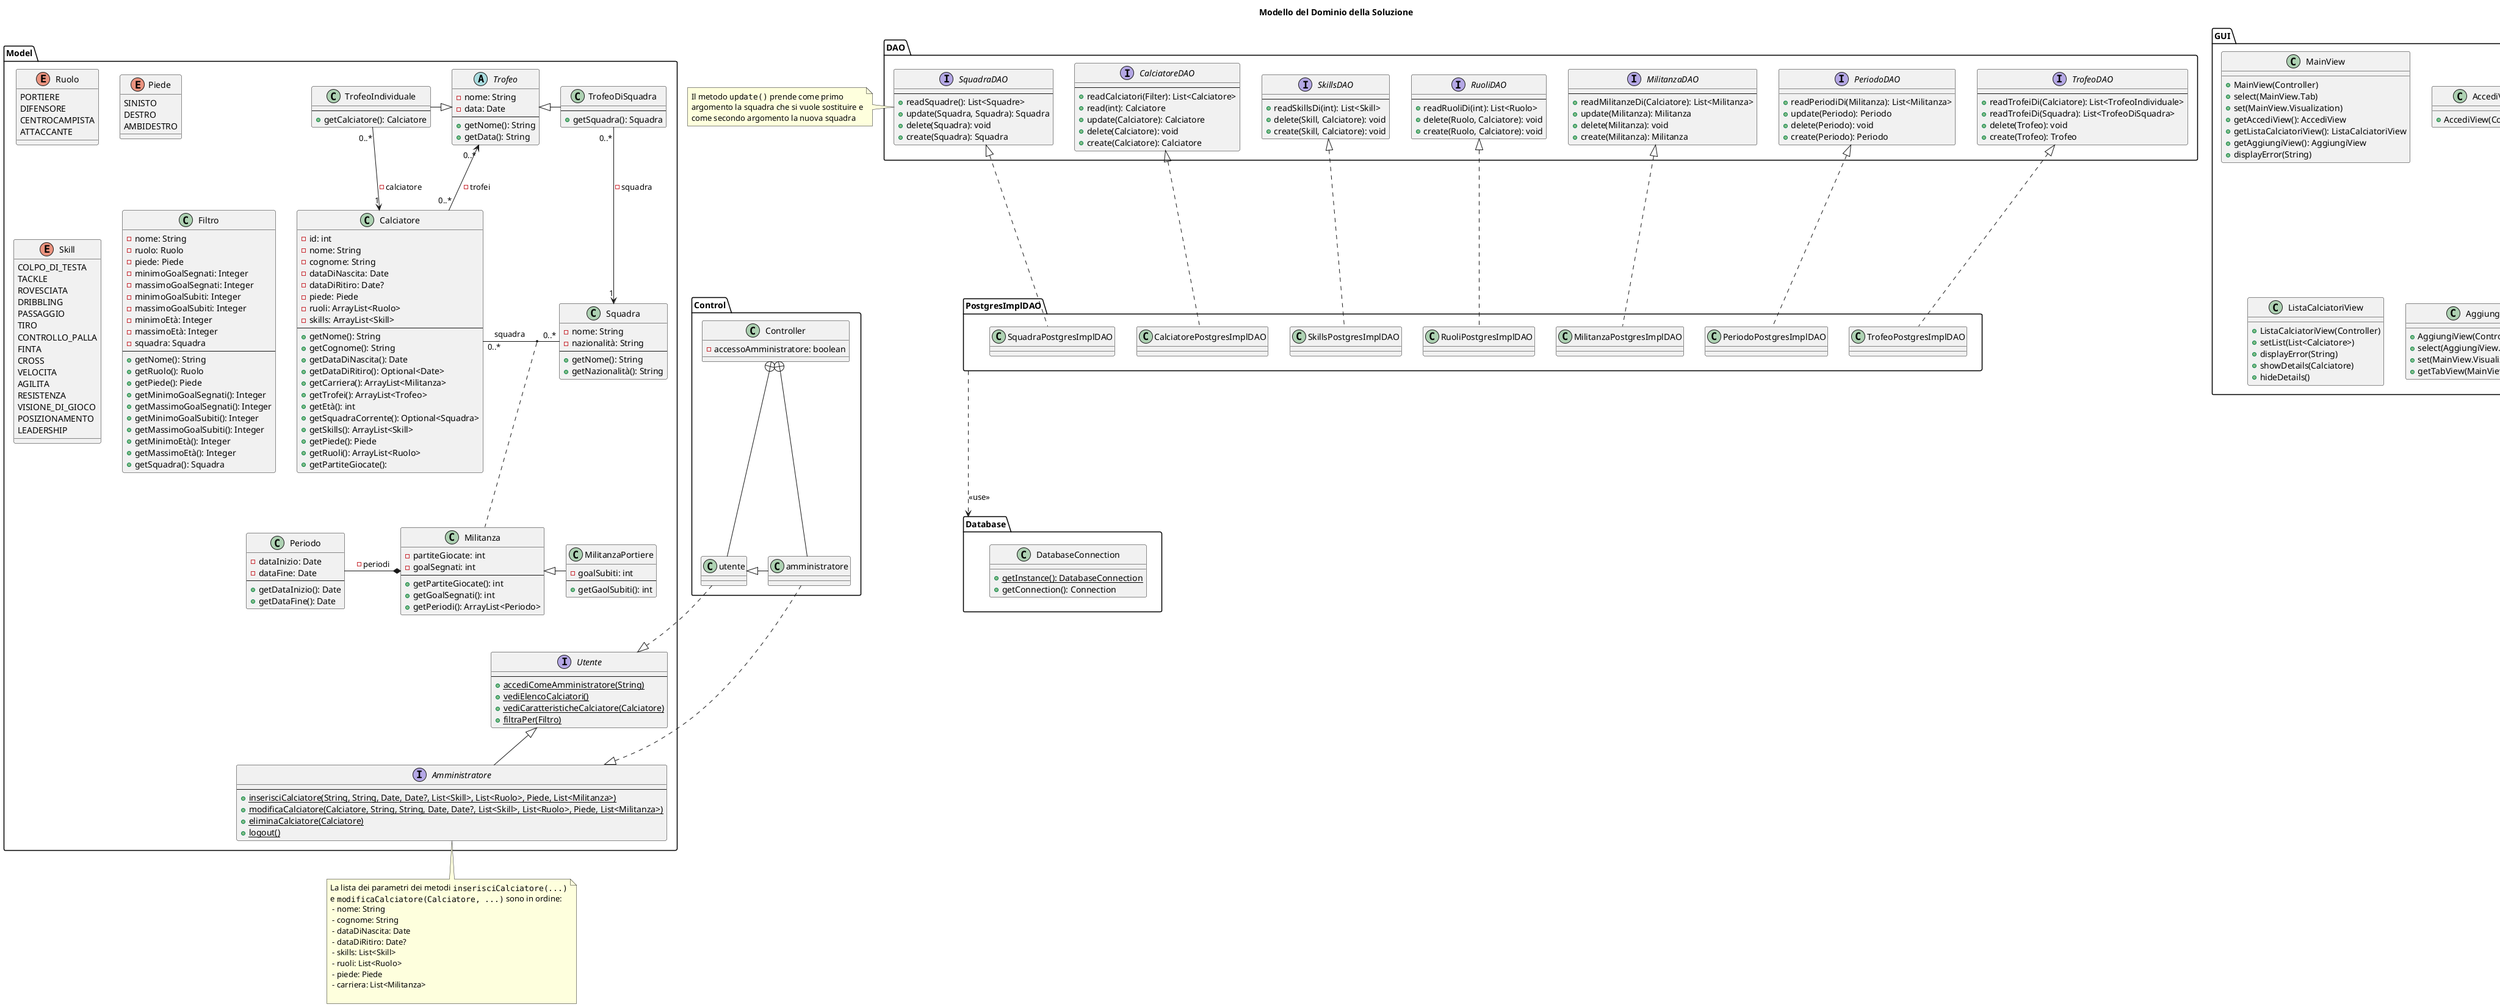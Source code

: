 @startuml
title Modello del Dominio della Soluzione

package Control {
    class Controller {
        - accessoAmministratore: boolean
    }

    class utente {

    }

    class amministratore {

    }

    Controller +-- utente
    Controller +-- amministratore
    utente <|-r- amministratore
}

package GUI {
    class MainView {
        + MainView(Controller)
        + select(MainView.Tab)
        + set(MainView.Visualization)
        + getAccediView(): AccediView
        + getListaCalciatoriView(): ListaCalciatoriView
        + getAggiungiView(): AggiungiView
        + displayError(String)
    }

    class AccediView {
        + AccediView(Controller)
    }

    class ProfiloView {
        + ProfiloView(Controller)
    }

    class ListaCalciatoriView {
        + ListaCalciatoriView(Controller)
        + setList(List<Calciatore>)
        + displayError(String)
        + showDetails(Calciatore)
        + hideDetails()
    }

    class AggiungiView {
        + AggiungiView(Controller)
        + select(AggiungiView.Tab)
        + set(MainView.Visualization)
        + getTabView(MainView.Tab): JFrame
    }
}

package DAO {
    interface CalciatoreDAO {
        ---
        + readCalciatori(Filter): List<Calciatore>
        + read(int): Calciatore
        + update(Calciatore): Calciatore
        + delete(Calciatore): void
        + create(Calciatore): Calciatore
    }

    interface SkillsDAO {
        ---
        + readSkillsDi(int): List<Skill>
        + delete(Skill, Calciatore): void
        + create(Skill, Calciatore): void
    }

    interface RuoliDAO {
        ---
        + readRuoliDi(int): List<Ruolo>
        + delete(Ruolo, Calciatore): void
        + create(Ruolo, Calciatore): void
    }

    interface SquadraDAO {
        ---
        + readSquadre(): List<Squadre>
        + update(Squadra, Squadra): Squadra
        + delete(Squadra): void
        + create(Squadra): Squadra
    }

    interface MilitanzaDAO {
        ---
        + readMilitanzeDi(Calciatore): List<Militanza>
        + update(Militanza): Militanza
        + delete(Militanza): void
        + create(Militanza): Militanza
    }

    interface PeriodoDAO {
        + readPeriodiDi(Militanza): List<Militanza>
        + update(Periodo): Periodo
        + delete(Periodo): void
        + create(Periodo): Periodo
    }

    interface TrofeoDAO {
        ---
        + readTrofeiDi(Calciatore): List<TrofeoIndividuale>
        + readTrofeiDi(Squadra): List<TrofeoDiSquadra>
        + delete(Trofeo): void
        + create(Trofeo): Trofeo
    }
}

note left of DAO.SquadraDAO: \
Il metodo ""update()"" prende come primo\n\
argomento la squadra che si vuole sostituire e\n\
come secondo argomento la nuova squadra

package PostgresImplDAO {
    class CalciatorePostgresImplDAO implements DAO.CalciatoreDAO
    class SkillsPostgresImplDAO implements DAO.SkillsDAO
    class RuoliPostgresImplDAO implements DAO.RuoliDAO
    class SquadraPostgresImplDAO implements DAO.SquadraDAO
    class MilitanzaPostgresImplDAO implements DAO.MilitanzaDAO
    class PeriodoPostgresImplDAO implements DAO.PeriodoDAO
    class TrofeoPostgresImplDAO implements DAO.TrofeoDAO
}

package Database {
    class DatabaseConnection {
        + <u>getInstance(): DatabaseConnection
        + getConnection(): Connection
    }
}

PostgresImplDAO ..> Database: <<use>>

package Model {
    enum Ruolo {
        PORTIERE
        DIFENSORE
        CENTROCAMPISTA
        ATTACCANTE
    }

    enum Piede {
        SINISTO
        DESTRO
        AMBIDESTRO
    }

    enum Skill {
        COLPO_DI_TESTA
        TACKLE
        ROVESCIATA
        DRIBBLING
        PASSAGGIO
        TIRO
        CONTROLLO_PALLA
        FINTA
        CROSS
        VELOCITA
        AGILITA
        RESISTENZA
        VISIONE_DI_GIOCO
        POSIZIONAMENTO
        LEADERSHIP
    }

    class Calciatore {
        - id: int
        - nome: String
        - cognome: String
        - dataDiNascita: Date
        - dataDiRitiro: Date?
        - piede: Piede
        - ruoli: ArrayList<Ruolo>
        - skills: ArrayList<Skill>
        ---
        + getNome(): String
        + getCognome(): String
        + getDataDiNascita(): Date
        + getDataDiRitiro(): Optional<Date>
        + getCarriera(): ArrayList<Militanza>
        + getTrofei(): ArrayList<Trofeo>
        + getEtà(): int
        + getSquadraCorrente(): Optional<Squadra>
        + getSkills(): ArrayList<Skill>
        + getPiede(): Piede
        + getRuoli(): ArrayList<Ruolo>
        + getPartiteGiocate():
    }

    class Squadra {
        - nome: String
        - nazionalità: String
        ---
        + getNome(): String
        + getNazionalità(): String
    }

    class Militanza {
        - partiteGiocate: int
        - goalSegnati: int
        ---
        + getPartiteGiocate(): int
        + getGoalSegnati(): int
        + getPeriodi(): ArrayList<Periodo>
    }

    class MilitanzaPortiere {
        - goalSubiti: int
        ---
        + getGaolSubiti(): int
    }

    class Periodo {
        - dataInizio: Date
        - dataFine: Date
        ---
        + getDataInizio(): Date
        + getDataFine(): Date
    }

    abstract class Trofeo {
        - nome: String
        - data: Date
        ---
        + getNome(): String
        + getData(): String
    }

    class TrofeoIndividuale {
        ---
        + getCalciatore(): Calciatore
    }

    class TrofeoDiSquadra {
        ---
        + getSquadra(): Squadra
    }

    interface Utente {
        ---
        + <u>accediComeAmministratore(String)
        + <u>vediElencoCalciatori()
        + <u>vediCaratteristicheCalciatore(Calciatore)
        + <u>filtraPer(Filtro)
    }

    interface Amministratore {
        ---
        + <u>inserisciCalciatore(String, String, Date, Date?, List<Skill>, List<Ruolo>, Piede, List<Militanza>)
        + <u>modificaCalciatore(Calciatore, String, String, Date, Date?, List<Skill>, List<Ruolo>, Piede, List<Militanza>)
        + <u>eliminaCalciatore(Calciatore)
        + <u>logout()
    }

    class Filtro {
        - nome: String
        - ruolo: Ruolo
        - piede: Piede
        - minimoGoalSegnati: Integer
        - massimoGoalSegnati: Integer
        - minimoGoalSubiti: Integer
        - massimoGoalSubiti: Integer
        - minimoEtà: Integer
        - massimoEtà: Integer
        - squadra: Squadra
        ---
        + getNome(): String
        + getRuolo(): Ruolo
        + getPiede(): Piede
        + getMinimoGoalSegnati(): Integer
        + getMassimoGoalSegnati(): Integer
        + getMinimoGoalSubiti(): Integer
        + getMassimoGoalSubiti(): Integer
        + getMinimoEtà(): Integer
        + getMassimoEtà(): Integer
        + getSquadra(): Squadra
    }

    ' Generalizzazioni
    Militanza <|- MilitanzaPortiere
    Trofeo <|-l- TrofeoIndividuale
    Trofeo <|-r- TrofeoDiSquadra
    Utente <|-d- Amministratore

    Calciatore "0..*" -r- "0..*" Squadra: - squadra
    (Calciatore, Squadra) .. Militanza
    Militanza *-l- Periodo: - periodi
    Trofeo "0..*" <-d- "0..*" Calciatore: - trofei
    TrofeoDiSquadra "0..*" -d-> "1" Squadra: - squadra
    TrofeoIndividuale "0..*" -d-> "1" Calciatore: - calciatore

    MilitanzaPortiere -[hidden]- Utente
}

Control.utente ..|> Model.Utente
Control.amministratore ..|> Model.Amministratore

note bottom of Model.Amministratore:\
La lista dei parametri dei metodi ""inserisciCalciatore(...)""\n\
e ""modificaCalciatore(Calciatore, ...)"" sono in ordine:\n\
 - nome: String\n\
 - cognome: String\n\
 - dataDiNascita: Date\n\
 - dataDiRitiro: Date?\n\
 - skills: List<Skill>\n\
 - ruoli: List<Ruolo>\n\
 - piede: Piede\n\
 - carriera: List<Militanza>\n\

@enduml